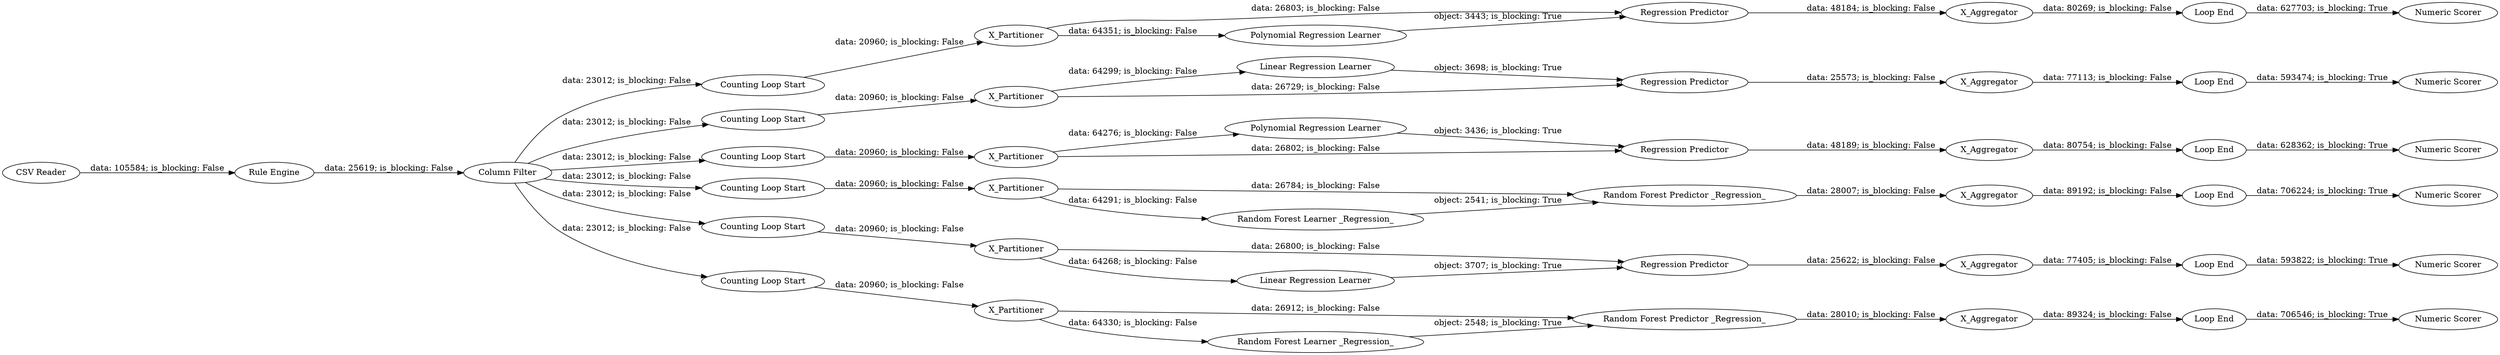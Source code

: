 digraph {
	"6696251091160118812_9" [label=X_Partitioner]
	"6696251091160118812_10" [label="Linear Regression Learner"]
	"6696251091160118812_49" [label="Counting Loop Start"]
	"6696251091160118812_8" [label="Counting Loop Start"]
	"6696251091160118812_30" [label="Loop End"]
	"6696251091160118812_12" [label="Counting Loop Start"]
	"6696251091160118812_25" [label="Loop End"]
	"6696251091160118812_39" [label=X_Partitioner]
	"6696251091160118812_36" [label="Counting Loop Start"]
	"6696251091160118812_48" [label="Numeric Scorer"]
	"6696251091160118812_41" [label=X_Aggregator]
	"6696251091160118812_32" [label="Numeric Scorer"]
	"6696251091160118812_22" [label=X_Partitioner]
	"6696251091160118812_20" [label="Regression Predictor"]
	"6696251091160118812_28" [label=X_Aggregator]
	"6696251091160118812_21" [label="Counting Loop Start"]
	"6696251091160118812_13" [label=X_Partitioner]
	"6696251091160118812_50" [label=X_Partitioner]
	"6696251091160118812_38" [label="Numeric Scorer"]
	"6696251091160118812_26" [label="Numeric Scorer"]
	"6696251091160118812_16" [label="Polynomial Regression Learner"]
	"6696251091160118812_23" [label="Linear Regression Learner"]
	"6696251091160118812_19" [label="Random Forest Predictor _Regression_"]
	"6696251091160118812_11" [label="Counting Loop Start"]
	"6696251091160118812_44" [label="Regression Predictor"]
	"6696251091160118812_2" [label="Rule Engine"]
	"6696251091160118812_37" [label="Loop End"]
	"6696251091160118812_34" [label="Random Forest Predictor _Regression_"]
	"6696251091160118812_43" [label="Numeric Scorer"]
	"6696251091160118812_47" [label=X_Aggregator]
	"6696251091160118812_14" [label=X_Partitioner]
	"6696251091160118812_35" [label=X_Aggregator]
	"6696251091160118812_29" [label="Numeric Scorer"]
	"6696251091160118812_42" [label="Loop End"]
	"6696251091160118812_1" [label="CSV Reader"]
	"6696251091160118812_15" [label="Random Forest Learner _Regression_"]
	"6696251091160118812_52" [label="Column Filter"]
	"6696251091160118812_46" [label="Loop End"]
	"6696251091160118812_18" [label="Regression Predictor"]
	"6696251091160118812_31" [label=X_Aggregator]
	"6696251091160118812_40" [label="Random Forest Learner _Regression_"]
	"6696251091160118812_45" [label="Polynomial Regression Learner"]
	"6696251091160118812_17" [label="Regression Predictor"]
	"6696251091160118812_33" [label="Loop End"]
	"6696251091160118812_51" [label=X_Aggregator]
	"6696251091160118812_19" -> "6696251091160118812_31" [label="data: 28010; is_blocking: False"]
	"6696251091160118812_2" -> "6696251091160118812_52" [label="data: 25619; is_blocking: False"]
	"6696251091160118812_33" -> "6696251091160118812_32" [label="data: 706546; is_blocking: True"]
	"6696251091160118812_50" -> "6696251091160118812_44" [label="data: 26803; is_blocking: False"]
	"6696251091160118812_41" -> "6696251091160118812_42" [label="data: 80754; is_blocking: False"]
	"6696251091160118812_46" -> "6696251091160118812_48" [label="data: 627703; is_blocking: True"]
	"6696251091160118812_9" -> "6696251091160118812_10" [label="data: 64299; is_blocking: False"]
	"6696251091160118812_23" -> "6696251091160118812_20" [label="object: 3707; is_blocking: True"]
	"6696251091160118812_37" -> "6696251091160118812_38" [label="data: 706224; is_blocking: True"]
	"6696251091160118812_12" -> "6696251091160118812_14" [label="data: 20960; is_blocking: False"]
	"6696251091160118812_15" -> "6696251091160118812_19" [label="object: 2548; is_blocking: True"]
	"6696251091160118812_44" -> "6696251091160118812_47" [label="data: 48184; is_blocking: False"]
	"6696251091160118812_8" -> "6696251091160118812_9" [label="data: 20960; is_blocking: False"]
	"6696251091160118812_34" -> "6696251091160118812_35" [label="data: 28007; is_blocking: False"]
	"6696251091160118812_52" -> "6696251091160118812_8" [label="data: 23012; is_blocking: False"]
	"6696251091160118812_36" -> "6696251091160118812_39" [label="data: 20960; is_blocking: False"]
	"6696251091160118812_14" -> "6696251091160118812_16" [label="data: 64276; is_blocking: False"]
	"6696251091160118812_39" -> "6696251091160118812_40" [label="data: 64291; is_blocking: False"]
	"6696251091160118812_1" -> "6696251091160118812_2" [label="data: 105584; is_blocking: False"]
	"6696251091160118812_28" -> "6696251091160118812_30" [label="data: 77405; is_blocking: False"]
	"6696251091160118812_31" -> "6696251091160118812_33" [label="data: 89324; is_blocking: False"]
	"6696251091160118812_14" -> "6696251091160118812_17" [label="data: 26802; is_blocking: False"]
	"6696251091160118812_52" -> "6696251091160118812_12" [label="data: 23012; is_blocking: False"]
	"6696251091160118812_11" -> "6696251091160118812_13" [label="data: 20960; is_blocking: False"]
	"6696251091160118812_17" -> "6696251091160118812_41" [label="data: 48189; is_blocking: False"]
	"6696251091160118812_18" -> "6696251091160118812_51" [label="data: 25573; is_blocking: False"]
	"6696251091160118812_30" -> "6696251091160118812_29" [label="data: 593822; is_blocking: True"]
	"6696251091160118812_13" -> "6696251091160118812_15" [label="data: 64330; is_blocking: False"]
	"6696251091160118812_10" -> "6696251091160118812_18" [label="object: 3698; is_blocking: True"]
	"6696251091160118812_52" -> "6696251091160118812_21" [label="data: 23012; is_blocking: False"]
	"6696251091160118812_42" -> "6696251091160118812_43" [label="data: 628362; is_blocking: True"]
	"6696251091160118812_40" -> "6696251091160118812_34" [label="object: 2541; is_blocking: True"]
	"6696251091160118812_25" -> "6696251091160118812_26" [label="data: 593474; is_blocking: True"]
	"6696251091160118812_13" -> "6696251091160118812_19" [label="data: 26912; is_blocking: False"]
	"6696251091160118812_39" -> "6696251091160118812_34" [label="data: 26784; is_blocking: False"]
	"6696251091160118812_50" -> "6696251091160118812_45" [label="data: 64351; is_blocking: False"]
	"6696251091160118812_9" -> "6696251091160118812_18" [label="data: 26729; is_blocking: False"]
	"6696251091160118812_47" -> "6696251091160118812_46" [label="data: 80269; is_blocking: False"]
	"6696251091160118812_20" -> "6696251091160118812_28" [label="data: 25622; is_blocking: False"]
	"6696251091160118812_52" -> "6696251091160118812_36" [label="data: 23012; is_blocking: False"]
	"6696251091160118812_22" -> "6696251091160118812_23" [label="data: 64268; is_blocking: False"]
	"6696251091160118812_49" -> "6696251091160118812_50" [label="data: 20960; is_blocking: False"]
	"6696251091160118812_45" -> "6696251091160118812_44" [label="object: 3443; is_blocking: True"]
	"6696251091160118812_35" -> "6696251091160118812_37" [label="data: 89192; is_blocking: False"]
	"6696251091160118812_52" -> "6696251091160118812_49" [label="data: 23012; is_blocking: False"]
	"6696251091160118812_52" -> "6696251091160118812_11" [label="data: 23012; is_blocking: False"]
	"6696251091160118812_16" -> "6696251091160118812_17" [label="object: 3436; is_blocking: True"]
	"6696251091160118812_21" -> "6696251091160118812_22" [label="data: 20960; is_blocking: False"]
	"6696251091160118812_22" -> "6696251091160118812_20" [label="data: 26800; is_blocking: False"]
	"6696251091160118812_51" -> "6696251091160118812_25" [label="data: 77113; is_blocking: False"]
	rankdir=LR
}
